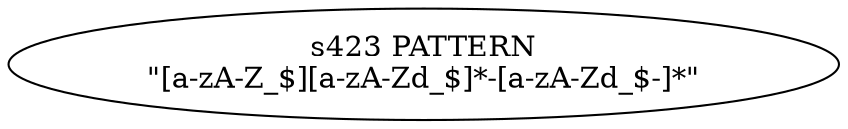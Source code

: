 
  digraph jsx_identifier {
  
    rankdir=LR;
  
    s423 [label="s423 PATTERN\n\"[a-zA-Z_$][a-zA-Z\d_$]*-[a-zA-Z\d_$\-]*\""];
  
  }
  